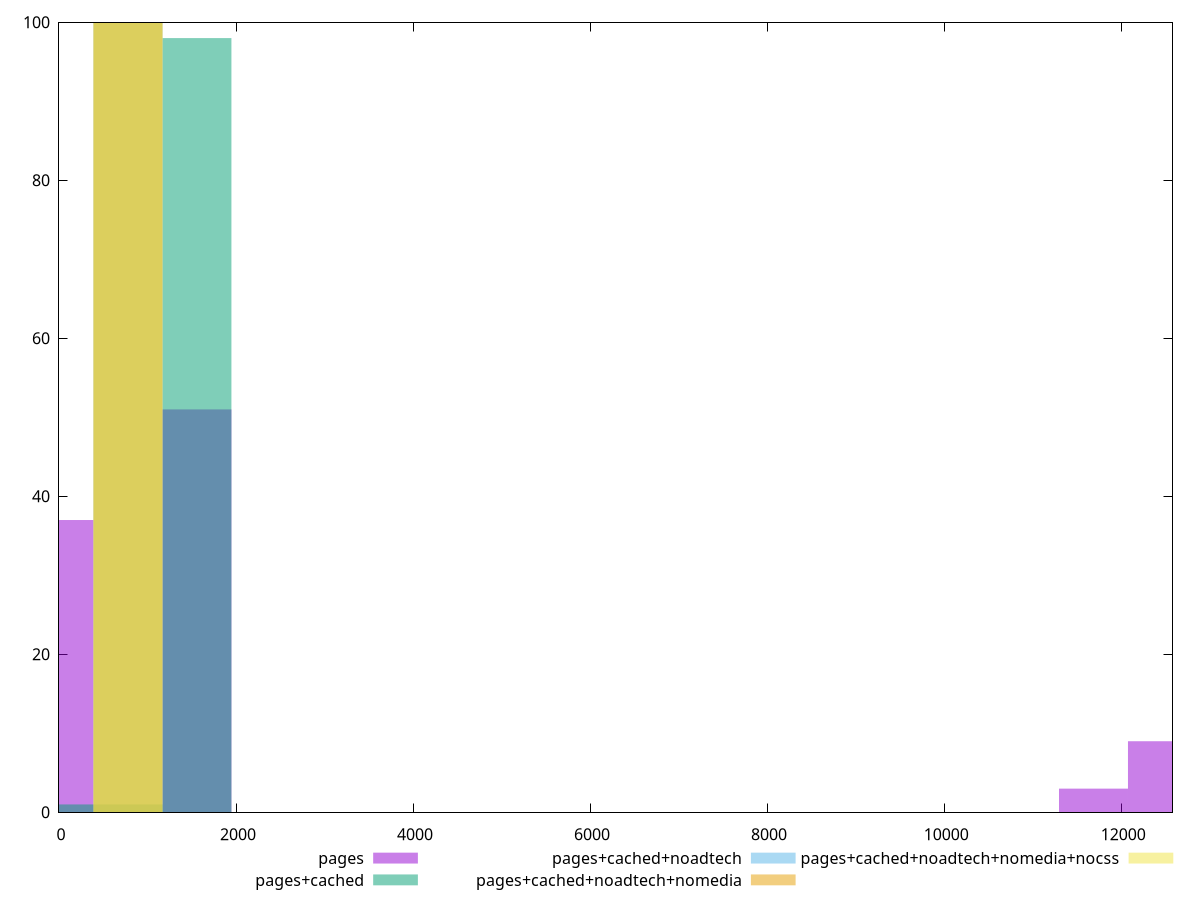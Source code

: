 reset

$pages <<EOF
0 37
1558.3214049155697 51
12466.571239324558 9
11687.410536866773 3
EOF

$pagesCached <<EOF
0 1
1558.3214049155697 98
779.1607024577849 1
EOF

$pagesCachedNoadtech <<EOF
779.1607024577849 100
EOF

$pagesCachedNoadtechNomedia <<EOF
779.1607024577849 100
EOF

$pagesCachedNoadtechNomediaNocss <<EOF
779.1607024577849 100
EOF

set key outside below
set boxwidth 779.1607024577849
set xrange [0:12580]
set yrange [0:100]
set trange [0:100]
set style fill transparent solid 0.5 noborder
set terminal svg size 640, 530 enhanced background rgb 'white'
set output "report_00025_2021-02-22T21:38:55.199Z/uses-rel-preload/comparison/histogram/all_raw.svg"

plot $pages title "pages" with boxes, \
     $pagesCached title "pages+cached" with boxes, \
     $pagesCachedNoadtech title "pages+cached+noadtech" with boxes, \
     $pagesCachedNoadtechNomedia title "pages+cached+noadtech+nomedia" with boxes, \
     $pagesCachedNoadtechNomediaNocss title "pages+cached+noadtech+nomedia+nocss" with boxes

reset
